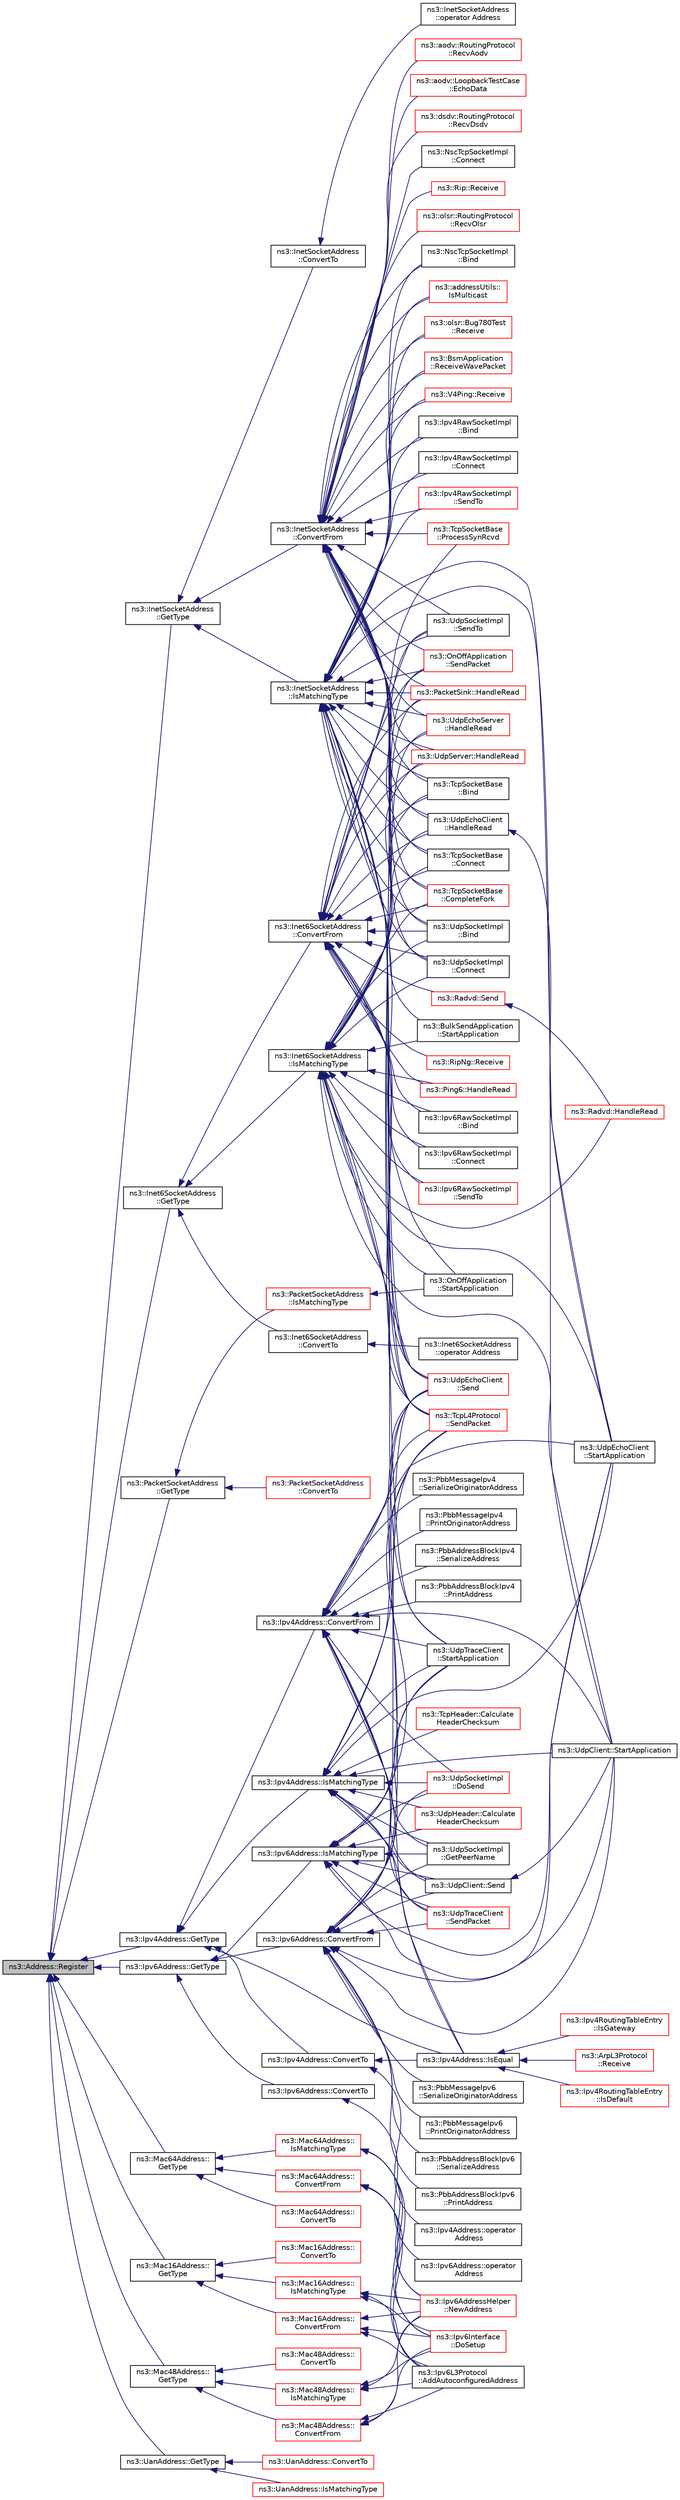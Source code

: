digraph "ns3::Address::Register"
{
  edge [fontname="Helvetica",fontsize="10",labelfontname="Helvetica",labelfontsize="10"];
  node [fontname="Helvetica",fontsize="10",shape=record];
  rankdir="LR";
  Node1 [label="ns3::Address::Register",height=0.2,width=0.4,color="black", fillcolor="grey75", style="filled", fontcolor="black"];
  Node1 -> Node2 [dir="back",color="midnightblue",fontsize="10",style="solid"];
  Node2 [label="ns3::InetSocketAddress\l::GetType",height=0.2,width=0.4,color="black", fillcolor="white", style="filled",URL="$d0/dfc/classns3_1_1InetSocketAddress.html#ae194de8f5f1884e3b755179891d20bba",tooltip="Get the underlying address type (automatically assigned). "];
  Node2 -> Node3 [dir="back",color="midnightblue",fontsize="10",style="solid"];
  Node3 [label="ns3::InetSocketAddress\l::IsMatchingType",height=0.2,width=0.4,color="black", fillcolor="white", style="filled",URL="$d0/dfc/classns3_1_1InetSocketAddress.html#a9426766e34e928ce5dbdbeb9563a10df"];
  Node3 -> Node4 [dir="back",color="midnightblue",fontsize="10",style="solid"];
  Node4 [label="ns3::BulkSendApplication\l::StartApplication",height=0.2,width=0.4,color="black", fillcolor="white", style="filled",URL="$de/dc0/classns3_1_1BulkSendApplication.html#aa3537015cd452ab46e5c80dc36caf865",tooltip="Application specific startup code. "];
  Node3 -> Node5 [dir="back",color="midnightblue",fontsize="10",style="solid"];
  Node5 [label="ns3::OnOffApplication\l::StartApplication",height=0.2,width=0.4,color="black", fillcolor="white", style="filled",URL="$dc/d04/classns3_1_1OnOffApplication.html#a0d9d5f0f60ec877c788c5c0e55c9587b",tooltip="Application specific startup code. "];
  Node3 -> Node6 [dir="back",color="midnightblue",fontsize="10",style="solid"];
  Node6 [label="ns3::OnOffApplication\l::SendPacket",height=0.2,width=0.4,color="red", fillcolor="white", style="filled",URL="$dc/d04/classns3_1_1OnOffApplication.html#afe6fb4d4e772370c797b722dbe6f7e3f",tooltip="Send a packet. "];
  Node3 -> Node7 [dir="back",color="midnightblue",fontsize="10",style="solid"];
  Node7 [label="ns3::PacketSink::HandleRead",height=0.2,width=0.4,color="red", fillcolor="white", style="filled",URL="$d9/dcb/classns3_1_1PacketSink.html#a6bffa1d7397f8aa2588a19686301de55",tooltip="Handle a packet received by the application. "];
  Node3 -> Node8 [dir="back",color="midnightblue",fontsize="10",style="solid"];
  Node8 [label="ns3::UdpClient::StartApplication",height=0.2,width=0.4,color="black", fillcolor="white", style="filled",URL="$de/da9/classns3_1_1UdpClient.html#a18c3a451f2c18d2edc6a634a913f1474",tooltip="Application specific startup code. "];
  Node3 -> Node9 [dir="back",color="midnightblue",fontsize="10",style="solid"];
  Node9 [label="ns3::UdpEchoClient\l::StartApplication",height=0.2,width=0.4,color="black", fillcolor="white", style="filled",URL="$de/d6b/classns3_1_1UdpEchoClient.html#a48fffea76bbceda5b0bec9c3007411fc",tooltip="Application specific startup code. "];
  Node3 -> Node10 [dir="back",color="midnightblue",fontsize="10",style="solid"];
  Node10 [label="ns3::UdpEchoClient\l::Send",height=0.2,width=0.4,color="red", fillcolor="white", style="filled",URL="$de/d6b/classns3_1_1UdpEchoClient.html#acdbfd43efe67c30d2eb0b92a8dcbcdde",tooltip="Send a packet. "];
  Node3 -> Node11 [dir="back",color="midnightblue",fontsize="10",style="solid"];
  Node11 [label="ns3::UdpEchoClient\l::HandleRead",height=0.2,width=0.4,color="black", fillcolor="white", style="filled",URL="$de/d6b/classns3_1_1UdpEchoClient.html#a44ea5f4d53219277cde466b9141d0d12",tooltip="Handle a packet reception. "];
  Node11 -> Node9 [dir="back",color="midnightblue",fontsize="10",style="solid"];
  Node3 -> Node12 [dir="back",color="midnightblue",fontsize="10",style="solid"];
  Node12 [label="ns3::UdpEchoServer\l::HandleRead",height=0.2,width=0.4,color="red", fillcolor="white", style="filled",URL="$df/dc8/classns3_1_1UdpEchoServer.html#adcb6eb00f837652d738d2357ef7c11a3",tooltip="Handle a packet reception. "];
  Node3 -> Node13 [dir="back",color="midnightblue",fontsize="10",style="solid"];
  Node13 [label="ns3::UdpServer::HandleRead",height=0.2,width=0.4,color="red", fillcolor="white", style="filled",URL="$d0/d90/classns3_1_1UdpServer.html#a65a01672657a4a49f65cd3c3bb1ee420",tooltip="Handle a packet reception. "];
  Node3 -> Node14 [dir="back",color="midnightblue",fontsize="10",style="solid"];
  Node14 [label="ns3::UdpTraceClient\l::StartApplication",height=0.2,width=0.4,color="black", fillcolor="white", style="filled",URL="$d4/d5a/structns3_1_1UdpTraceClient.html#a7d28a5a8886372fc6b10d5fe9deca035",tooltip="Application specific startup code. "];
  Node3 -> Node15 [dir="back",color="midnightblue",fontsize="10",style="solid"];
  Node15 [label="ns3::V4Ping::Receive",height=0.2,width=0.4,color="red", fillcolor="white", style="filled",URL="$d3/da5/classns3_1_1V4Ping.html#a87c38673f7b4c568d114c2815ff2aa78",tooltip="Receive an ICMP Echo. "];
  Node3 -> Node16 [dir="back",color="midnightblue",fontsize="10",style="solid"];
  Node16 [label="ns3::Ipv4RawSocketImpl\l::Bind",height=0.2,width=0.4,color="black", fillcolor="white", style="filled",URL="$de/d84/classns3_1_1Ipv4RawSocketImpl.html#a6edf52089c447383a89757569764d106",tooltip="Allocate a local endpoint for this socket. "];
  Node3 -> Node17 [dir="back",color="midnightblue",fontsize="10",style="solid"];
  Node17 [label="ns3::Ipv4RawSocketImpl\l::Connect",height=0.2,width=0.4,color="black", fillcolor="white", style="filled",URL="$de/d84/classns3_1_1Ipv4RawSocketImpl.html#a2bcbab838c6120e3e8ac70fac807c168",tooltip="Initiate a connection to a remote host. "];
  Node3 -> Node18 [dir="back",color="midnightblue",fontsize="10",style="solid"];
  Node18 [label="ns3::Ipv4RawSocketImpl\l::SendTo",height=0.2,width=0.4,color="red", fillcolor="white", style="filled",URL="$de/d84/classns3_1_1Ipv4RawSocketImpl.html#a06fd568d5988700a423fb2203e0aa0bf",tooltip="Send data to a specified peer. "];
  Node3 -> Node19 [dir="back",color="midnightblue",fontsize="10",style="solid"];
  Node19 [label="ns3::NscTcpSocketImpl\l::Bind",height=0.2,width=0.4,color="black", fillcolor="white", style="filled",URL="$d5/d8e/classns3_1_1NscTcpSocketImpl.html#ae56f1a52f6303b9a00b3d8ab76746c8d",tooltip="Allocate a local endpoint for this socket. "];
  Node3 -> Node20 [dir="back",color="midnightblue",fontsize="10",style="solid"];
  Node20 [label="ns3::TcpL4Protocol\l::SendPacket",height=0.2,width=0.4,color="red", fillcolor="white", style="filled",URL="$df/dc9/classns3_1_1TcpL4Protocol.html#a622217854cad6fdfd562f42a6731ba6c",tooltip="Send a packet via TCP (IP-agnostic) "];
  Node3 -> Node21 [dir="back",color="midnightblue",fontsize="10",style="solid"];
  Node21 [label="ns3::TcpSocketBase\l::Bind",height=0.2,width=0.4,color="black", fillcolor="white", style="filled",URL="$d1/d45/classns3_1_1TcpSocketBase.html#a86469a9087181185895314d8da713f35",tooltip="Allocate a local endpoint for this socket. "];
  Node3 -> Node22 [dir="back",color="midnightblue",fontsize="10",style="solid"];
  Node22 [label="ns3::TcpSocketBase\l::Connect",height=0.2,width=0.4,color="black", fillcolor="white", style="filled",URL="$d1/d45/classns3_1_1TcpSocketBase.html#aabd08c9eb0ee3c88c855eb7268e392bf",tooltip="Initiate a connection to a remote host. "];
  Node3 -> Node23 [dir="back",color="midnightblue",fontsize="10",style="solid"];
  Node23 [label="ns3::TcpSocketBase\l::CompleteFork",height=0.2,width=0.4,color="red", fillcolor="white", style="filled",URL="$d1/d45/classns3_1_1TcpSocketBase.html#abba7d4c43acb3f9356e348b970a882fb",tooltip="Complete a connection by forking the socket. "];
  Node3 -> Node24 [dir="back",color="midnightblue",fontsize="10",style="solid"];
  Node24 [label="ns3::UdpSocketImpl\l::Bind",height=0.2,width=0.4,color="black", fillcolor="white", style="filled",URL="$d8/df7/classns3_1_1UdpSocketImpl.html#a27d5153e9d75f95b1c04a74a7527cab1",tooltip="Allocate a local endpoint for this socket. "];
  Node3 -> Node25 [dir="back",color="midnightblue",fontsize="10",style="solid"];
  Node25 [label="ns3::UdpSocketImpl\l::Connect",height=0.2,width=0.4,color="black", fillcolor="white", style="filled",URL="$d8/df7/classns3_1_1UdpSocketImpl.html#a83f8fca9d8a21edeba0016d6de68fbf5",tooltip="Initiate a connection to a remote host. "];
  Node3 -> Node26 [dir="back",color="midnightblue",fontsize="10",style="solid"];
  Node26 [label="ns3::UdpSocketImpl\l::SendTo",height=0.2,width=0.4,color="black", fillcolor="white", style="filled",URL="$d8/df7/classns3_1_1UdpSocketImpl.html#a8157d2ad72321be1047493ebf97e55f5",tooltip="Send data to a specified peer. "];
  Node3 -> Node27 [dir="back",color="midnightblue",fontsize="10",style="solid"];
  Node27 [label="ns3::addressUtils::\lIsMulticast",height=0.2,width=0.4,color="red", fillcolor="white", style="filled",URL="$d7/d70/namespacens3_1_1addressUtils.html#a2806342189d7bd73179d40bbf81bdb41",tooltip="Address family-independent test for a multicast address. "];
  Node3 -> Node28 [dir="back",color="midnightblue",fontsize="10",style="solid"];
  Node28 [label="ns3::olsr::Bug780Test\l::Receive",height=0.2,width=0.4,color="red", fillcolor="white", style="filled",URL="$d9/d95/classns3_1_1olsr_1_1Bug780Test.html#a60afdb8b514c6b9528e65305d43126dd"];
  Node3 -> Node29 [dir="back",color="midnightblue",fontsize="10",style="solid"];
  Node29 [label="ns3::BsmApplication\l::ReceiveWavePacket",height=0.2,width=0.4,color="red", fillcolor="white", style="filled",URL="$d9/ddb/classns3_1_1BsmApplication.html#a554561257f6be190892532b80e7eeb81",tooltip="Receive a WAVE BSM packet. "];
  Node2 -> Node30 [dir="back",color="midnightblue",fontsize="10",style="solid"];
  Node30 [label="ns3::InetSocketAddress\l::ConvertTo",height=0.2,width=0.4,color="black", fillcolor="white", style="filled",URL="$d0/dfc/classns3_1_1InetSocketAddress.html#aff85d38d7b1c421c39f07d5a662a3df3",tooltip="Convert to an Address type. "];
  Node30 -> Node31 [dir="back",color="midnightblue",fontsize="10",style="solid"];
  Node31 [label="ns3::InetSocketAddress\l::operator Address",height=0.2,width=0.4,color="black", fillcolor="white", style="filled",URL="$d0/dfc/classns3_1_1InetSocketAddress.html#a66e7dda4f79f7c79ba6567fb8bfe73f9"];
  Node2 -> Node32 [dir="back",color="midnightblue",fontsize="10",style="solid"];
  Node32 [label="ns3::InetSocketAddress\l::ConvertFrom",height=0.2,width=0.4,color="black", fillcolor="white", style="filled",URL="$d0/dfc/classns3_1_1InetSocketAddress.html#ade776b1109e7b9a7be0b22ced49931e3",tooltip="Returns an InetSocketAddress which corresponds to the input Address. "];
  Node32 -> Node33 [dir="back",color="midnightblue",fontsize="10",style="solid"];
  Node33 [label="ns3::aodv::RoutingProtocol\l::RecvAodv",height=0.2,width=0.4,color="red", fillcolor="white", style="filled",URL="$db/dd0/classns3_1_1aodv_1_1RoutingProtocol.html#a08c44000f66533e69bde85d68d75c354",tooltip="Receive and process control packet. "];
  Node32 -> Node34 [dir="back",color="midnightblue",fontsize="10",style="solid"];
  Node34 [label="ns3::aodv::LoopbackTestCase\l::EchoData",height=0.2,width=0.4,color="red", fillcolor="white", style="filled",URL="$d2/d8c/classns3_1_1aodv_1_1LoopbackTestCase.html#a42ff3dfd76f3816cd5682c132fc6bcb1"];
  Node32 -> Node6 [dir="back",color="midnightblue",fontsize="10",style="solid"];
  Node32 -> Node7 [dir="back",color="midnightblue",fontsize="10",style="solid"];
  Node32 -> Node10 [dir="back",color="midnightblue",fontsize="10",style="solid"];
  Node32 -> Node11 [dir="back",color="midnightblue",fontsize="10",style="solid"];
  Node32 -> Node12 [dir="back",color="midnightblue",fontsize="10",style="solid"];
  Node32 -> Node13 [dir="back",color="midnightblue",fontsize="10",style="solid"];
  Node32 -> Node35 [dir="back",color="midnightblue",fontsize="10",style="solid"];
  Node35 [label="ns3::dsdv::RoutingProtocol\l::RecvDsdv",height=0.2,width=0.4,color="red", fillcolor="white", style="filled",URL="$de/dca/classns3_1_1dsdv_1_1RoutingProtocol.html#ad27475d64bfd478b57d73f3cc08d4c99",tooltip="Receive and process dsdv control packet. "];
  Node32 -> Node15 [dir="back",color="midnightblue",fontsize="10",style="solid"];
  Node32 -> Node16 [dir="back",color="midnightblue",fontsize="10",style="solid"];
  Node32 -> Node17 [dir="back",color="midnightblue",fontsize="10",style="solid"];
  Node32 -> Node18 [dir="back",color="midnightblue",fontsize="10",style="solid"];
  Node32 -> Node19 [dir="back",color="midnightblue",fontsize="10",style="solid"];
  Node32 -> Node36 [dir="back",color="midnightblue",fontsize="10",style="solid"];
  Node36 [label="ns3::NscTcpSocketImpl\l::Connect",height=0.2,width=0.4,color="black", fillcolor="white", style="filled",URL="$d5/d8e/classns3_1_1NscTcpSocketImpl.html#a10d599daaff9c3b7a1e93716e850ed97",tooltip="Initiate a connection to a remote host. "];
  Node32 -> Node37 [dir="back",color="midnightblue",fontsize="10",style="solid"];
  Node37 [label="ns3::Rip::Receive",height=0.2,width=0.4,color="red", fillcolor="white", style="filled",URL="$d7/d2b/classns3_1_1Rip.html#a49acadfb3b533118276481a0d231406e",tooltip="Receive RIP packets. "];
  Node32 -> Node20 [dir="back",color="midnightblue",fontsize="10",style="solid"];
  Node32 -> Node21 [dir="back",color="midnightblue",fontsize="10",style="solid"];
  Node32 -> Node22 [dir="back",color="midnightblue",fontsize="10",style="solid"];
  Node32 -> Node38 [dir="back",color="midnightblue",fontsize="10",style="solid"];
  Node38 [label="ns3::TcpSocketBase\l::ProcessSynRcvd",height=0.2,width=0.4,color="red", fillcolor="white", style="filled",URL="$d1/d45/classns3_1_1TcpSocketBase.html#a69113acf27c4b8267c9e107a5dca7cc1",tooltip="Received a packet upon SYN_RCVD. "];
  Node32 -> Node23 [dir="back",color="midnightblue",fontsize="10",style="solid"];
  Node32 -> Node24 [dir="back",color="midnightblue",fontsize="10",style="solid"];
  Node32 -> Node25 [dir="back",color="midnightblue",fontsize="10",style="solid"];
  Node32 -> Node26 [dir="back",color="midnightblue",fontsize="10",style="solid"];
  Node32 -> Node27 [dir="back",color="midnightblue",fontsize="10",style="solid"];
  Node32 -> Node39 [dir="back",color="midnightblue",fontsize="10",style="solid"];
  Node39 [label="ns3::olsr::RoutingProtocol\l::RecvOlsr",height=0.2,width=0.4,color="red", fillcolor="white", style="filled",URL="$d6/dbb/classns3_1_1olsr_1_1RoutingProtocol.html#afa449e39488b5c03609960e66553490e"];
  Node32 -> Node28 [dir="back",color="midnightblue",fontsize="10",style="solid"];
  Node32 -> Node29 [dir="back",color="midnightblue",fontsize="10",style="solid"];
  Node1 -> Node40 [dir="back",color="midnightblue",fontsize="10",style="solid"];
  Node40 [label="ns3::Inet6SocketAddress\l::GetType",height=0.2,width=0.4,color="black", fillcolor="white", style="filled",URL="$d7/d31/classns3_1_1Inet6SocketAddress.html#a92ecdd9962a0384fd374be86d6a18060",tooltip="Get the type. "];
  Node40 -> Node41 [dir="back",color="midnightblue",fontsize="10",style="solid"];
  Node41 [label="ns3::Inet6SocketAddress\l::IsMatchingType",height=0.2,width=0.4,color="black", fillcolor="white", style="filled",URL="$d7/d31/classns3_1_1Inet6SocketAddress.html#a4d928c54affbfb530a12076d6d7e0540",tooltip="If the address match. "];
  Node41 -> Node4 [dir="back",color="midnightblue",fontsize="10",style="solid"];
  Node41 -> Node5 [dir="back",color="midnightblue",fontsize="10",style="solid"];
  Node41 -> Node6 [dir="back",color="midnightblue",fontsize="10",style="solid"];
  Node41 -> Node7 [dir="back",color="midnightblue",fontsize="10",style="solid"];
  Node41 -> Node8 [dir="back",color="midnightblue",fontsize="10",style="solid"];
  Node41 -> Node9 [dir="back",color="midnightblue",fontsize="10",style="solid"];
  Node41 -> Node10 [dir="back",color="midnightblue",fontsize="10",style="solid"];
  Node41 -> Node11 [dir="back",color="midnightblue",fontsize="10",style="solid"];
  Node41 -> Node12 [dir="back",color="midnightblue",fontsize="10",style="solid"];
  Node41 -> Node13 [dir="back",color="midnightblue",fontsize="10",style="solid"];
  Node41 -> Node14 [dir="back",color="midnightblue",fontsize="10",style="solid"];
  Node41 -> Node42 [dir="back",color="midnightblue",fontsize="10",style="solid"];
  Node42 [label="ns3::Ping6::HandleRead",height=0.2,width=0.4,color="red", fillcolor="white", style="filled",URL="$d7/dc8/classns3_1_1Ping6.html#a4d6c4789ad0812c345ec6b53bf4c5c63",tooltip="Receive method. "];
  Node41 -> Node43 [dir="back",color="midnightblue",fontsize="10",style="solid"];
  Node43 [label="ns3::Radvd::HandleRead",height=0.2,width=0.4,color="red", fillcolor="white", style="filled",URL="$d5/dd8/classns3_1_1Radvd.html#a75cc828bc07117551ab886d986590045",tooltip="Handle received packet, especially router solicitation. "];
  Node41 -> Node44 [dir="back",color="midnightblue",fontsize="10",style="solid"];
  Node44 [label="ns3::Ipv6RawSocketImpl\l::Bind",height=0.2,width=0.4,color="black", fillcolor="white", style="filled",URL="$d8/d7f/classns3_1_1Ipv6RawSocketImpl.html#a3c6150fb423e1a88bc12a9a1f0fa7243",tooltip="Allocate a local endpoint for this socket. "];
  Node41 -> Node45 [dir="back",color="midnightblue",fontsize="10",style="solid"];
  Node45 [label="ns3::Ipv6RawSocketImpl\l::Connect",height=0.2,width=0.4,color="black", fillcolor="white", style="filled",URL="$d8/d7f/classns3_1_1Ipv6RawSocketImpl.html#a497cee47b0eb1a7a585f88fbcf152aa9",tooltip="Initiate a connection to a remote host. "];
  Node41 -> Node46 [dir="back",color="midnightblue",fontsize="10",style="solid"];
  Node46 [label="ns3::Ipv6RawSocketImpl\l::SendTo",height=0.2,width=0.4,color="red", fillcolor="white", style="filled",URL="$d8/d7f/classns3_1_1Ipv6RawSocketImpl.html#aadff84e3c8a3ce3bc4f10a3d7a4dbac8",tooltip="Send data to a specified peer. "];
  Node41 -> Node20 [dir="back",color="midnightblue",fontsize="10",style="solid"];
  Node41 -> Node21 [dir="back",color="midnightblue",fontsize="10",style="solid"];
  Node41 -> Node22 [dir="back",color="midnightblue",fontsize="10",style="solid"];
  Node41 -> Node23 [dir="back",color="midnightblue",fontsize="10",style="solid"];
  Node41 -> Node24 [dir="back",color="midnightblue",fontsize="10",style="solid"];
  Node41 -> Node25 [dir="back",color="midnightblue",fontsize="10",style="solid"];
  Node41 -> Node26 [dir="back",color="midnightblue",fontsize="10",style="solid"];
  Node40 -> Node47 [dir="back",color="midnightblue",fontsize="10",style="solid"];
  Node47 [label="ns3::Inet6SocketAddress\l::ConvertTo",height=0.2,width=0.4,color="black", fillcolor="white", style="filled",URL="$d7/d31/classns3_1_1Inet6SocketAddress.html#a93ebf6a07b34f788f83d8df93eccd446",tooltip="Convert to Address. "];
  Node47 -> Node48 [dir="back",color="midnightblue",fontsize="10",style="solid"];
  Node48 [label="ns3::Inet6SocketAddress\l::operator Address",height=0.2,width=0.4,color="black", fillcolor="white", style="filled",URL="$d7/d31/classns3_1_1Inet6SocketAddress.html#a18a0d00148bdb7c3457f9c04828d586e",tooltip="Get an Address instance which represents this Inet6SocketAddress instance. "];
  Node40 -> Node49 [dir="back",color="midnightblue",fontsize="10",style="solid"];
  Node49 [label="ns3::Inet6SocketAddress\l::ConvertFrom",height=0.2,width=0.4,color="black", fillcolor="white", style="filled",URL="$d7/d31/classns3_1_1Inet6SocketAddress.html#a2177c66e1bcf17c85dcffb9d2a971f5a",tooltip="Convert the address to a InetSocketAddress. "];
  Node49 -> Node6 [dir="back",color="midnightblue",fontsize="10",style="solid"];
  Node49 -> Node7 [dir="back",color="midnightblue",fontsize="10",style="solid"];
  Node49 -> Node10 [dir="back",color="midnightblue",fontsize="10",style="solid"];
  Node49 -> Node11 [dir="back",color="midnightblue",fontsize="10",style="solid"];
  Node49 -> Node12 [dir="back",color="midnightblue",fontsize="10",style="solid"];
  Node49 -> Node13 [dir="back",color="midnightblue",fontsize="10",style="solid"];
  Node49 -> Node42 [dir="back",color="midnightblue",fontsize="10",style="solid"];
  Node49 -> Node50 [dir="back",color="midnightblue",fontsize="10",style="solid"];
  Node50 [label="ns3::Radvd::Send",height=0.2,width=0.4,color="red", fillcolor="white", style="filled",URL="$d5/dd8/classns3_1_1Radvd.html#a2dc4914b58690eaef190f38726d69bb2",tooltip="Send a packet. "];
  Node50 -> Node43 [dir="back",color="midnightblue",fontsize="10",style="solid"];
  Node49 -> Node44 [dir="back",color="midnightblue",fontsize="10",style="solid"];
  Node49 -> Node45 [dir="back",color="midnightblue",fontsize="10",style="solid"];
  Node49 -> Node46 [dir="back",color="midnightblue",fontsize="10",style="solid"];
  Node49 -> Node51 [dir="back",color="midnightblue",fontsize="10",style="solid"];
  Node51 [label="ns3::RipNg::Receive",height=0.2,width=0.4,color="red", fillcolor="white", style="filled",URL="$da/d75/classns3_1_1RipNg.html#ae8891520b5ae87abed2e2a15d50ba4d8",tooltip="Receive RIPng packets. "];
  Node49 -> Node20 [dir="back",color="midnightblue",fontsize="10",style="solid"];
  Node49 -> Node21 [dir="back",color="midnightblue",fontsize="10",style="solid"];
  Node49 -> Node22 [dir="back",color="midnightblue",fontsize="10",style="solid"];
  Node49 -> Node38 [dir="back",color="midnightblue",fontsize="10",style="solid"];
  Node49 -> Node23 [dir="back",color="midnightblue",fontsize="10",style="solid"];
  Node49 -> Node24 [dir="back",color="midnightblue",fontsize="10",style="solid"];
  Node49 -> Node25 [dir="back",color="midnightblue",fontsize="10",style="solid"];
  Node49 -> Node26 [dir="back",color="midnightblue",fontsize="10",style="solid"];
  Node1 -> Node52 [dir="back",color="midnightblue",fontsize="10",style="solid"];
  Node52 [label="ns3::Ipv4Address::GetType",height=0.2,width=0.4,color="black", fillcolor="white", style="filled",URL="$de/d55/classns3_1_1Ipv4Address.html#a2553c778aff2c45c06f03d520cf2a102",tooltip="Get the underlying address type (automatically assigned). "];
  Node52 -> Node53 [dir="back",color="midnightblue",fontsize="10",style="solid"];
  Node53 [label="ns3::Ipv4Address::IsMatchingType",height=0.2,width=0.4,color="black", fillcolor="white", style="filled",URL="$de/d55/classns3_1_1Ipv4Address.html#a7129db5e08739783b300976d28c0ced3"];
  Node53 -> Node8 [dir="back",color="midnightblue",fontsize="10",style="solid"];
  Node53 -> Node54 [dir="back",color="midnightblue",fontsize="10",style="solid"];
  Node54 [label="ns3::UdpClient::Send",height=0.2,width=0.4,color="black", fillcolor="white", style="filled",URL="$de/da9/classns3_1_1UdpClient.html#a1f30c47c9851f26913dbff4560979868",tooltip="Send a packet. "];
  Node54 -> Node8 [dir="back",color="midnightblue",fontsize="10",style="solid"];
  Node53 -> Node9 [dir="back",color="midnightblue",fontsize="10",style="solid"];
  Node53 -> Node10 [dir="back",color="midnightblue",fontsize="10",style="solid"];
  Node53 -> Node14 [dir="back",color="midnightblue",fontsize="10",style="solid"];
  Node53 -> Node55 [dir="back",color="midnightblue",fontsize="10",style="solid"];
  Node55 [label="ns3::UdpTraceClient\l::SendPacket",height=0.2,width=0.4,color="red", fillcolor="white", style="filled",URL="$d4/d5a/structns3_1_1UdpTraceClient.html#a7dfbf9354c464bfe8fe303f520c0b83c",tooltip="Send a packet of a given size. "];
  Node53 -> Node56 [dir="back",color="midnightblue",fontsize="10",style="solid"];
  Node56 [label="ns3::TcpHeader::Calculate\lHeaderChecksum",height=0.2,width=0.4,color="red", fillcolor="white", style="filled",URL="$d0/d46/classns3_1_1TcpHeader.html#ae1e83c9fd04d4eb45374c1b9a8425b50",tooltip="Calculate the header checksum. "];
  Node53 -> Node20 [dir="back",color="midnightblue",fontsize="10",style="solid"];
  Node53 -> Node57 [dir="back",color="midnightblue",fontsize="10",style="solid"];
  Node57 [label="ns3::UdpHeader::Calculate\lHeaderChecksum",height=0.2,width=0.4,color="red", fillcolor="white", style="filled",URL="$d3/dc4/classns3_1_1UdpHeader.html#a09592aff1c50e1537846558505e27f41",tooltip="Calculate the header checksum. "];
  Node53 -> Node58 [dir="back",color="midnightblue",fontsize="10",style="solid"];
  Node58 [label="ns3::UdpSocketImpl\l::DoSend",height=0.2,width=0.4,color="red", fillcolor="white", style="filled",URL="$d8/df7/classns3_1_1UdpSocketImpl.html#aeb7a2f7998edd56c9079ac6a3518cd89",tooltip="Send a packet. "];
  Node53 -> Node59 [dir="back",color="midnightblue",fontsize="10",style="solid"];
  Node59 [label="ns3::UdpSocketImpl\l::GetPeerName",height=0.2,width=0.4,color="black", fillcolor="white", style="filled",URL="$d8/df7/classns3_1_1UdpSocketImpl.html#a73c3d2b1f7372550df82af8effb8bbe0",tooltip="Get the peer address of a connected socket. "];
  Node53 -> Node60 [dir="back",color="midnightblue",fontsize="10",style="solid"];
  Node60 [label="ns3::Ipv4Address::IsEqual",height=0.2,width=0.4,color="black", fillcolor="white", style="filled",URL="$de/d55/classns3_1_1Ipv4Address.html#a73f1da02f9909863d10d54b748c335af",tooltip="Comparison operation between two Ipv4Addresses. "];
  Node60 -> Node61 [dir="back",color="midnightblue",fontsize="10",style="solid"];
  Node61 [label="ns3::ArpL3Protocol\l::Receive",height=0.2,width=0.4,color="red", fillcolor="white", style="filled",URL="$de/d05/classns3_1_1ArpL3Protocol.html#a277509da885e127fb384f296f3858fef",tooltip="Receive a packet. "];
  Node60 -> Node62 [dir="back",color="midnightblue",fontsize="10",style="solid"];
  Node62 [label="ns3::Ipv4RoutingTableEntry\l::IsDefault",height=0.2,width=0.4,color="red", fillcolor="white", style="filled",URL="$d5/d90/classns3_1_1Ipv4RoutingTableEntry.html#a324c2d5ea95aee1bdc0df93514dd7568"];
  Node60 -> Node63 [dir="back",color="midnightblue",fontsize="10",style="solid"];
  Node63 [label="ns3::Ipv4RoutingTableEntry\l::IsGateway",height=0.2,width=0.4,color="red", fillcolor="white", style="filled",URL="$d5/d90/classns3_1_1Ipv4RoutingTableEntry.html#aca560d4f36b23ca26aacfc9091001383"];
  Node52 -> Node64 [dir="back",color="midnightblue",fontsize="10",style="solid"];
  Node64 [label="ns3::Ipv4Address::ConvertTo",height=0.2,width=0.4,color="black", fillcolor="white", style="filled",URL="$de/d55/classns3_1_1Ipv4Address.html#a3eeb1856daf343d08c7f3cb9e116722e",tooltip="Convert to an Address type. "];
  Node64 -> Node65 [dir="back",color="midnightblue",fontsize="10",style="solid"];
  Node65 [label="ns3::Ipv4Address::operator\l Address",height=0.2,width=0.4,color="black", fillcolor="white", style="filled",URL="$de/d55/classns3_1_1Ipv4Address.html#af5e96f621d9840a4a4478abe061c091e"];
  Node64 -> Node60 [dir="back",color="midnightblue",fontsize="10",style="solid"];
  Node52 -> Node66 [dir="back",color="midnightblue",fontsize="10",style="solid"];
  Node66 [label="ns3::Ipv4Address::ConvertFrom",height=0.2,width=0.4,color="black", fillcolor="white", style="filled",URL="$de/d55/classns3_1_1Ipv4Address.html#a5fd4a8f0f7bb75e35dad3d401ef4cbc1"];
  Node66 -> Node8 [dir="back",color="midnightblue",fontsize="10",style="solid"];
  Node66 -> Node54 [dir="back",color="midnightblue",fontsize="10",style="solid"];
  Node66 -> Node9 [dir="back",color="midnightblue",fontsize="10",style="solid"];
  Node66 -> Node10 [dir="back",color="midnightblue",fontsize="10",style="solid"];
  Node66 -> Node14 [dir="back",color="midnightblue",fontsize="10",style="solid"];
  Node66 -> Node55 [dir="back",color="midnightblue",fontsize="10",style="solid"];
  Node66 -> Node20 [dir="back",color="midnightblue",fontsize="10",style="solid"];
  Node66 -> Node58 [dir="back",color="midnightblue",fontsize="10",style="solid"];
  Node66 -> Node59 [dir="back",color="midnightblue",fontsize="10",style="solid"];
  Node66 -> Node60 [dir="back",color="midnightblue",fontsize="10",style="solid"];
  Node66 -> Node67 [dir="back",color="midnightblue",fontsize="10",style="solid"];
  Node67 [label="ns3::PbbMessageIpv4\l::SerializeOriginatorAddress",height=0.2,width=0.4,color="black", fillcolor="white", style="filled",URL="$d1/d76/classns3_1_1PbbMessageIpv4.html#ad316789fa841c65404568c29c4b10ac7",tooltip="Serialize the originator address. "];
  Node66 -> Node68 [dir="back",color="midnightblue",fontsize="10",style="solid"];
  Node68 [label="ns3::PbbMessageIpv4\l::PrintOriginatorAddress",height=0.2,width=0.4,color="black", fillcolor="white", style="filled",URL="$d1/d76/classns3_1_1PbbMessageIpv4.html#aa9b98a164e6ded11efe3dadd9eb56fc6",tooltip="Print the originator address. "];
  Node66 -> Node69 [dir="back",color="midnightblue",fontsize="10",style="solid"];
  Node69 [label="ns3::PbbAddressBlockIpv4\l::SerializeAddress",height=0.2,width=0.4,color="black", fillcolor="white", style="filled",URL="$df/d95/classns3_1_1PbbAddressBlockIpv4.html#ad8981ced0f4a4e7ecc7d2e0db290e09d",tooltip="Serialize one or more addresses. "];
  Node66 -> Node70 [dir="back",color="midnightblue",fontsize="10",style="solid"];
  Node70 [label="ns3::PbbAddressBlockIpv4\l::PrintAddress",height=0.2,width=0.4,color="black", fillcolor="white", style="filled",URL="$df/d95/classns3_1_1PbbAddressBlockIpv4.html#a639fc465d48da3a9198801cd02d38d97",tooltip="Print one or more addresses. "];
  Node52 -> Node60 [dir="back",color="midnightblue",fontsize="10",style="solid"];
  Node1 -> Node71 [dir="back",color="midnightblue",fontsize="10",style="solid"];
  Node71 [label="ns3::Ipv6Address::GetType",height=0.2,width=0.4,color="black", fillcolor="white", style="filled",URL="$d5/de6/classns3_1_1Ipv6Address.html#ae6c0f721d13686cbeabe6f377d48b2f9",tooltip="Return the Type of address. "];
  Node71 -> Node72 [dir="back",color="midnightblue",fontsize="10",style="solid"];
  Node72 [label="ns3::Ipv6Address::IsMatchingType",height=0.2,width=0.4,color="black", fillcolor="white", style="filled",URL="$d5/de6/classns3_1_1Ipv6Address.html#adbe329370b5a8f7c0f48659d6439dfd1",tooltip="If the Address matches the type. "];
  Node72 -> Node8 [dir="back",color="midnightblue",fontsize="10",style="solid"];
  Node72 -> Node54 [dir="back",color="midnightblue",fontsize="10",style="solid"];
  Node72 -> Node9 [dir="back",color="midnightblue",fontsize="10",style="solid"];
  Node72 -> Node10 [dir="back",color="midnightblue",fontsize="10",style="solid"];
  Node72 -> Node14 [dir="back",color="midnightblue",fontsize="10",style="solid"];
  Node72 -> Node55 [dir="back",color="midnightblue",fontsize="10",style="solid"];
  Node72 -> Node20 [dir="back",color="midnightblue",fontsize="10",style="solid"];
  Node72 -> Node57 [dir="back",color="midnightblue",fontsize="10",style="solid"];
  Node72 -> Node58 [dir="back",color="midnightblue",fontsize="10",style="solid"];
  Node72 -> Node59 [dir="back",color="midnightblue",fontsize="10",style="solid"];
  Node71 -> Node73 [dir="back",color="midnightblue",fontsize="10",style="solid"];
  Node73 [label="ns3::Ipv6Address::ConvertTo",height=0.2,width=0.4,color="black", fillcolor="white", style="filled",URL="$d5/de6/classns3_1_1Ipv6Address.html#ab2705d8de6b8cc6d66a28ad8cec02136",tooltip="convert the IPv6Address object to an Address object. "];
  Node73 -> Node74 [dir="back",color="midnightblue",fontsize="10",style="solid"];
  Node74 [label="ns3::Ipv6Address::operator\l Address",height=0.2,width=0.4,color="black", fillcolor="white", style="filled",URL="$d5/de6/classns3_1_1Ipv6Address.html#acd53adfec6f746fd3875124ecd6f3b57",tooltip="Convert to Address object. "];
  Node71 -> Node75 [dir="back",color="midnightblue",fontsize="10",style="solid"];
  Node75 [label="ns3::Ipv6Address::ConvertFrom",height=0.2,width=0.4,color="black", fillcolor="white", style="filled",URL="$d5/de6/classns3_1_1Ipv6Address.html#ac00bc221a0b226b2090d05468aec4b79",tooltip="Convert the Address object into an Ipv6Address ones. "];
  Node75 -> Node8 [dir="back",color="midnightblue",fontsize="10",style="solid"];
  Node75 -> Node54 [dir="back",color="midnightblue",fontsize="10",style="solid"];
  Node75 -> Node9 [dir="back",color="midnightblue",fontsize="10",style="solid"];
  Node75 -> Node10 [dir="back",color="midnightblue",fontsize="10",style="solid"];
  Node75 -> Node14 [dir="back",color="midnightblue",fontsize="10",style="solid"];
  Node75 -> Node55 [dir="back",color="midnightblue",fontsize="10",style="solid"];
  Node75 -> Node20 [dir="back",color="midnightblue",fontsize="10",style="solid"];
  Node75 -> Node58 [dir="back",color="midnightblue",fontsize="10",style="solid"];
  Node75 -> Node59 [dir="back",color="midnightblue",fontsize="10",style="solid"];
  Node75 -> Node76 [dir="back",color="midnightblue",fontsize="10",style="solid"];
  Node76 [label="ns3::PbbMessageIpv6\l::SerializeOriginatorAddress",height=0.2,width=0.4,color="black", fillcolor="white", style="filled",URL="$db/d3a/classns3_1_1PbbMessageIpv6.html#a10554714139c1ea3a29736a5d84c1961",tooltip="Serialize the originator address. "];
  Node75 -> Node77 [dir="back",color="midnightblue",fontsize="10",style="solid"];
  Node77 [label="ns3::PbbMessageIpv6\l::PrintOriginatorAddress",height=0.2,width=0.4,color="black", fillcolor="white", style="filled",URL="$db/d3a/classns3_1_1PbbMessageIpv6.html#ab3a4625d37d8b7c4c9c290c78cc68688",tooltip="Print the originator address. "];
  Node75 -> Node78 [dir="back",color="midnightblue",fontsize="10",style="solid"];
  Node78 [label="ns3::PbbAddressBlockIpv6\l::SerializeAddress",height=0.2,width=0.4,color="black", fillcolor="white", style="filled",URL="$d7/db5/classns3_1_1PbbAddressBlockIpv6.html#a96952f2acc33614630a2cc35d067c470",tooltip="Serialize one or more addresses. "];
  Node75 -> Node79 [dir="back",color="midnightblue",fontsize="10",style="solid"];
  Node79 [label="ns3::PbbAddressBlockIpv6\l::PrintAddress",height=0.2,width=0.4,color="black", fillcolor="white", style="filled",URL="$d7/db5/classns3_1_1PbbAddressBlockIpv6.html#ab702917910a77fcfcc33a64d31c250f8",tooltip="Print one or more addresses. "];
  Node1 -> Node80 [dir="back",color="midnightblue",fontsize="10",style="solid"];
  Node80 [label="ns3::Mac16Address::\lGetType",height=0.2,width=0.4,color="black", fillcolor="white", style="filled",URL="$d9/d35/classns3_1_1Mac16Address.html#a0cf82ff2c102274ac243b24f95992680",tooltip="Return the Type of address. "];
  Node80 -> Node81 [dir="back",color="midnightblue",fontsize="10",style="solid"];
  Node81 [label="ns3::Mac16Address::\lIsMatchingType",height=0.2,width=0.4,color="red", fillcolor="white", style="filled",URL="$d9/d35/classns3_1_1Mac16Address.html#a2d7aa9e24afc8e02a25ab449b0b99b1f"];
  Node81 -> Node82 [dir="back",color="midnightblue",fontsize="10",style="solid"];
  Node82 [label="ns3::Ipv6AddressHelper\l::NewAddress",height=0.2,width=0.4,color="red", fillcolor="white", style="filled",URL="$d7/de2/classns3_1_1Ipv6AddressHelper.html#a0f9499d21947758623cf17615e3dbc84",tooltip="Allocate a new Ipv6Address. "];
  Node81 -> Node83 [dir="back",color="midnightblue",fontsize="10",style="solid"];
  Node83 [label="ns3::Ipv6Interface\l::DoSetup",height=0.2,width=0.4,color="red", fillcolor="white", style="filled",URL="$de/d70/classns3_1_1Ipv6Interface.html#a394066472c703fcf39d17f1bfcc9191e",tooltip="Initialize interface. "];
  Node81 -> Node84 [dir="back",color="midnightblue",fontsize="10",style="solid"];
  Node84 [label="ns3::Ipv6L3Protocol\l::AddAutoconfiguredAddress",height=0.2,width=0.4,color="black", fillcolor="white", style="filled",URL="$d7/d74/classns3_1_1Ipv6L3Protocol.html#a1806de87b35929a2181c2985e5df1ec0",tooltip="Add an autoconfigured address with RA information. "];
  Node80 -> Node85 [dir="back",color="midnightblue",fontsize="10",style="solid"];
  Node85 [label="ns3::Mac16Address::\lConvertFrom",height=0.2,width=0.4,color="red", fillcolor="white", style="filled",URL="$d9/d35/classns3_1_1Mac16Address.html#a6822cde696a7be24782dc8e1de2f1449"];
  Node85 -> Node82 [dir="back",color="midnightblue",fontsize="10",style="solid"];
  Node85 -> Node83 [dir="back",color="midnightblue",fontsize="10",style="solid"];
  Node85 -> Node84 [dir="back",color="midnightblue",fontsize="10",style="solid"];
  Node80 -> Node86 [dir="back",color="midnightblue",fontsize="10",style="solid"];
  Node86 [label="ns3::Mac16Address::\lConvertTo",height=0.2,width=0.4,color="red", fillcolor="white", style="filled",URL="$d9/d35/classns3_1_1Mac16Address.html#a25a998b78d7654c4963ada1232d42fb8"];
  Node1 -> Node87 [dir="back",color="midnightblue",fontsize="10",style="solid"];
  Node87 [label="ns3::Mac48Address::\lGetType",height=0.2,width=0.4,color="black", fillcolor="white", style="filled",URL="$db/dee/classns3_1_1Mac48Address.html#a5d365853b58b7acb2cc1cf905115891b",tooltip="Return the Type of address. "];
  Node87 -> Node88 [dir="back",color="midnightblue",fontsize="10",style="solid"];
  Node88 [label="ns3::Mac48Address::\lIsMatchingType",height=0.2,width=0.4,color="red", fillcolor="white", style="filled",URL="$db/dee/classns3_1_1Mac48Address.html#a55cc1e3c6aa63fd1a4f8f7d9be4ae182"];
  Node88 -> Node82 [dir="back",color="midnightblue",fontsize="10",style="solid"];
  Node88 -> Node83 [dir="back",color="midnightblue",fontsize="10",style="solid"];
  Node88 -> Node84 [dir="back",color="midnightblue",fontsize="10",style="solid"];
  Node87 -> Node89 [dir="back",color="midnightblue",fontsize="10",style="solid"];
  Node89 [label="ns3::Mac48Address::\lConvertTo",height=0.2,width=0.4,color="red", fillcolor="white", style="filled",URL="$db/dee/classns3_1_1Mac48Address.html#a2b04b1b8202f08e48710e98ed312cd27"];
  Node87 -> Node90 [dir="back",color="midnightblue",fontsize="10",style="solid"];
  Node90 [label="ns3::Mac48Address::\lConvertFrom",height=0.2,width=0.4,color="red", fillcolor="white", style="filled",URL="$db/dee/classns3_1_1Mac48Address.html#a911ce13603a9ef837545a032b6523ae4"];
  Node90 -> Node82 [dir="back",color="midnightblue",fontsize="10",style="solid"];
  Node90 -> Node83 [dir="back",color="midnightblue",fontsize="10",style="solid"];
  Node90 -> Node84 [dir="back",color="midnightblue",fontsize="10",style="solid"];
  Node1 -> Node91 [dir="back",color="midnightblue",fontsize="10",style="solid"];
  Node91 [label="ns3::Mac64Address::\lGetType",height=0.2,width=0.4,color="black", fillcolor="white", style="filled",URL="$d7/d9c/classns3_1_1Mac64Address.html#aa84ce4d8d0d5b5454778b54757abfaa3",tooltip="Return the Type of address. "];
  Node91 -> Node92 [dir="back",color="midnightblue",fontsize="10",style="solid"];
  Node92 [label="ns3::Mac64Address::\lIsMatchingType",height=0.2,width=0.4,color="red", fillcolor="white", style="filled",URL="$d7/d9c/classns3_1_1Mac64Address.html#a50014d1350f72b89857f0262be927073"];
  Node92 -> Node82 [dir="back",color="midnightblue",fontsize="10",style="solid"];
  Node92 -> Node83 [dir="back",color="midnightblue",fontsize="10",style="solid"];
  Node92 -> Node84 [dir="back",color="midnightblue",fontsize="10",style="solid"];
  Node91 -> Node93 [dir="back",color="midnightblue",fontsize="10",style="solid"];
  Node93 [label="ns3::Mac64Address::\lConvertFrom",height=0.2,width=0.4,color="red", fillcolor="white", style="filled",URL="$d7/d9c/classns3_1_1Mac64Address.html#a9d73aef28cf6b6edf423b418ce014b10"];
  Node93 -> Node82 [dir="back",color="midnightblue",fontsize="10",style="solid"];
  Node93 -> Node83 [dir="back",color="midnightblue",fontsize="10",style="solid"];
  Node93 -> Node84 [dir="back",color="midnightblue",fontsize="10",style="solid"];
  Node91 -> Node94 [dir="back",color="midnightblue",fontsize="10",style="solid"];
  Node94 [label="ns3::Mac64Address::\lConvertTo",height=0.2,width=0.4,color="red", fillcolor="white", style="filled",URL="$d7/d9c/classns3_1_1Mac64Address.html#af76e8da9f5ce908481127c1b52e6a907"];
  Node1 -> Node95 [dir="back",color="midnightblue",fontsize="10",style="solid"];
  Node95 [label="ns3::PacketSocketAddress\l::GetType",height=0.2,width=0.4,color="black", fillcolor="white", style="filled",URL="$d7/d64/classns3_1_1PacketSocketAddress.html#a703aa2fb4a6a54902db175138723d6c9",tooltip="Return the Type of address. "];
  Node95 -> Node96 [dir="back",color="midnightblue",fontsize="10",style="solid"];
  Node96 [label="ns3::PacketSocketAddress\l::ConvertTo",height=0.2,width=0.4,color="red", fillcolor="white", style="filled",URL="$d7/d64/classns3_1_1PacketSocketAddress.html#a9f4e994ecfa502b4913861adc28343ce",tooltip="Convert an instance of this class to a polymorphic Address instance. "];
  Node95 -> Node97 [dir="back",color="midnightblue",fontsize="10",style="solid"];
  Node97 [label="ns3::PacketSocketAddress\l::IsMatchingType",height=0.2,width=0.4,color="red", fillcolor="white", style="filled",URL="$d7/d64/classns3_1_1PacketSocketAddress.html#a9426c99ec2c26c22d3920ca5c63ae1cd"];
  Node97 -> Node5 [dir="back",color="midnightblue",fontsize="10",style="solid"];
  Node1 -> Node98 [dir="back",color="midnightblue",fontsize="10",style="solid"];
  Node98 [label="ns3::UanAddress::GetType",height=0.2,width=0.4,color="black", fillcolor="white", style="filled",URL="$d4/d5c/classns3_1_1UanAddress.html#aaf657be632d2c9ed54ffd28e30d915a7"];
  Node98 -> Node99 [dir="back",color="midnightblue",fontsize="10",style="solid"];
  Node99 [label="ns3::UanAddress::ConvertTo",height=0.2,width=0.4,color="red", fillcolor="white", style="filled",URL="$d4/d5c/classns3_1_1UanAddress.html#acebeed57552c4305018098733033d5a4"];
  Node98 -> Node100 [dir="back",color="midnightblue",fontsize="10",style="solid"];
  Node100 [label="ns3::UanAddress::IsMatchingType",height=0.2,width=0.4,color="red", fillcolor="white", style="filled",URL="$d4/d5c/classns3_1_1UanAddress.html#a55f31a50400f62e0ee9aca7b1b06a590"];
}

